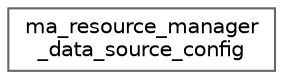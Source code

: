 digraph "Graphical Class Hierarchy"
{
 // LATEX_PDF_SIZE
  bgcolor="transparent";
  edge [fontname=Helvetica,fontsize=10,labelfontname=Helvetica,labelfontsize=10];
  node [fontname=Helvetica,fontsize=10,shape=box,height=0.2,width=0.4];
  rankdir="LR";
  Node0 [id="Node000000",label="ma_resource_manager\l_data_source_config",height=0.2,width=0.4,color="grey40", fillcolor="white", style="filled",URL="$structma__resource__manager__data__source__config.html",tooltip=" "];
}
